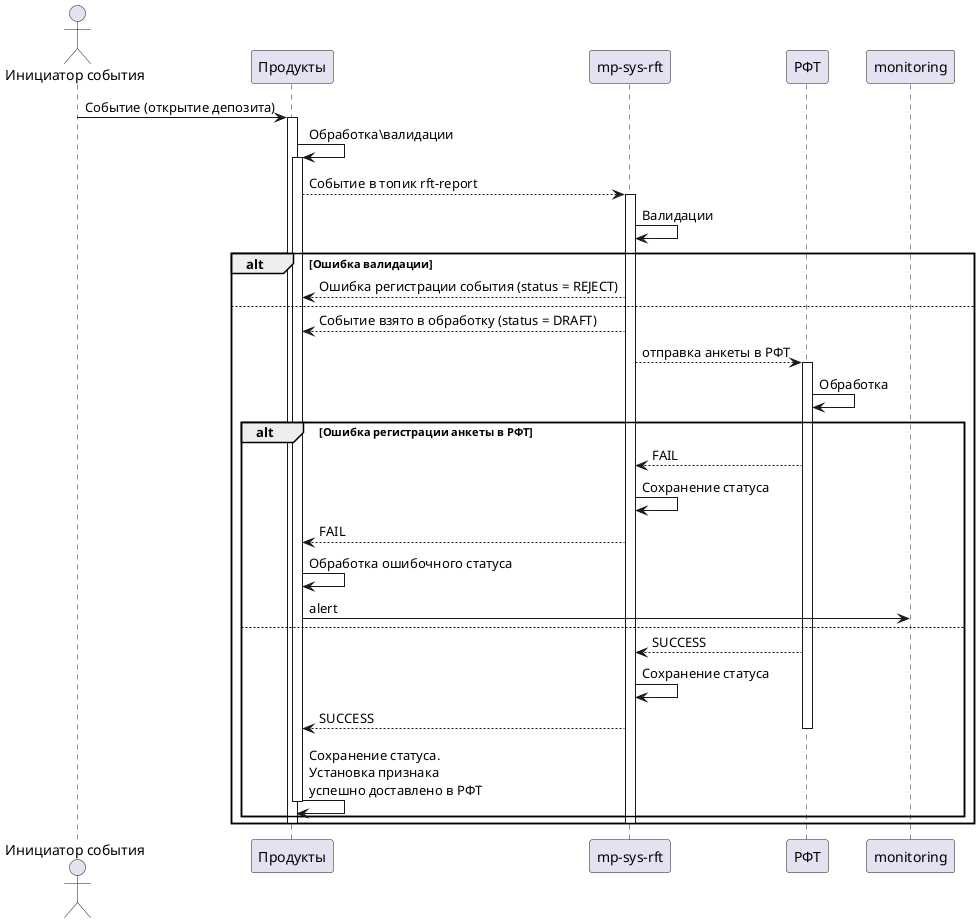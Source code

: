 @startuml
actor "Инициатор события" as int
participant "Продукты" as prod
participant "mp-sys-rft" as transport
participant "РФТ" as rft
participant monitoring

int -> prod++ : Событие (открытие депозита)
prod -> prod++ : Обработка\валидации
prod --> transport++ : Событие в топик rft-report
transport -> transport : Валидации
alt Ошибка валидации
    transport --> prod : Ошибка регистрации события (status = REJECT)
else
    transport --> prod : Событие взято в обработку (status = DRAFT)
    transport --> rft++ : отправка анкеты в РФТ
    rft->rft : Обработка
    alt Ошибка регистрации анкеты в РФТ
        rft --> transport : FAIL
        transport -> transport : Сохранение статуса
        transport --> prod : FAIL
        prod -> prod : Обработка ошибочного статуса
        prod -> monitoring : alert

    else
        rft --> transport : SUCCESS
        transport -> transport : Сохранение статуса
        transport --> prod : SUCCESS
        rft--
        prod -> prod : Сохранение статуса.\nУстановка признака\nуспешно доставлено в РФТ
        prod--
    end
    prod--
    transport--

end



@enduml

loop scheduler once at 30 days
    bill++
    bill -> DWH++ : GET получить исходные данные. API на стороне DWH.
    DWH -> DWH : Подготовка исходных данных.
    return
    bill -> proc++ : Запустить процедуру расчета
    group Процедура расчета
        proc -> dict : Запрос данных по партнерам.
        proc -> bill++ : Запрос тарифов
        return
        proc -> proc : Расчет сумм

    end group

end loop